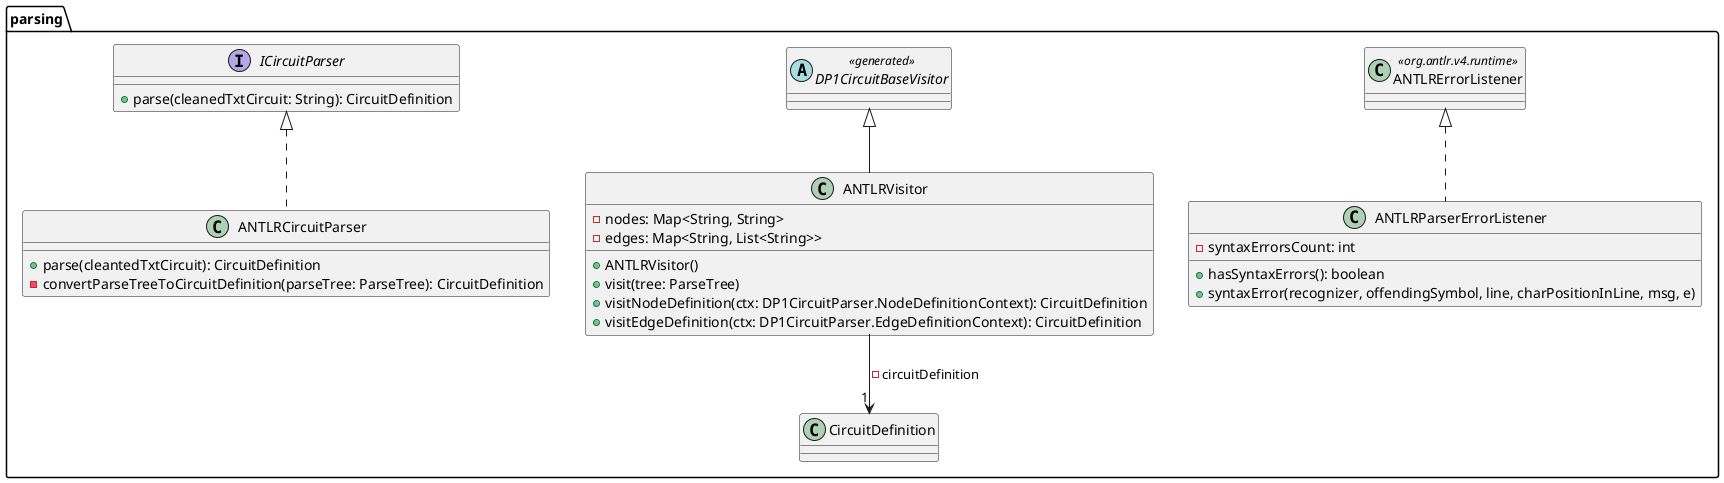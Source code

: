 @startuml

package parsing {
    class ANTLRErrorListener <<org.antlr.v4.runtime>>
    abstract class DP1CircuitBaseVisitor <<generated>>

    class ANTLRCircuitParser implements ICircuitParser {
        +parse(cleantedTxtCircuit): CircuitDefinition
        -convertParseTreeToCircuitDefinition(parseTree: ParseTree): CircuitDefinition
    }

    class ANTLRParserErrorListener implements ANTLRErrorListener {
        -syntaxErrorsCount: int

        +hasSyntaxErrors(): boolean
        +syntaxError(recognizer, offendingSymbol, line, charPositionInLine, msg, e)
    }

    class ANTLRVisitor extends DP1CircuitBaseVisitor {
        -nodes: Map<String, String>
        -edges: Map<String, List<String>>

        +ANTLRVisitor()
        +visit(tree: ParseTree)
        +visitNodeDefinition(ctx: DP1CircuitParser.NodeDefinitionContext): CircuitDefinition
        +visitEdgeDefinition(ctx: DP1CircuitParser.EdgeDefinitionContext): CircuitDefinition
    }
    ANTLRVisitor --> "1" CircuitDefinition : -circuitDefinition

    interface ICircuitParser {
        +parse(cleanedTxtCircuit: String): CircuitDefinition
    }
}

@enduml